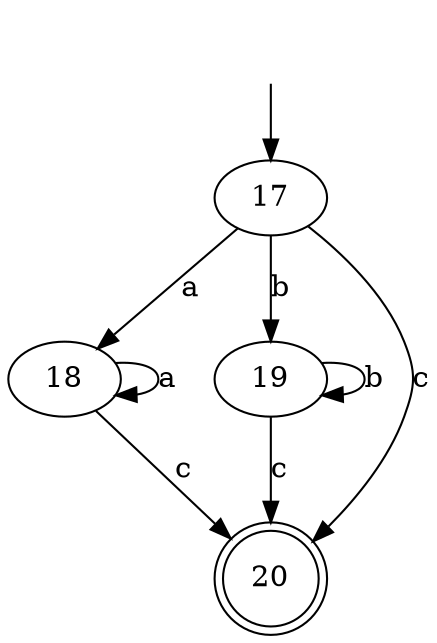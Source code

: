 digraph fa {
	17 [label=17]
	18 [label=18]
	19 [label=19]
	20 [label=20]
	17
	18
	19
	20 [shape=doublecircle]
	17 -> 18 [label=a]
	17 -> 19 [label=b]
	17 -> 20 [label=c]
	18 -> 18 [label=a]
	18 -> 20 [label=c]
	19 -> 19 [label=b]
	19 -> 20 [label=c]
	"" [shape=plaintext]
	"" -> 17
}
